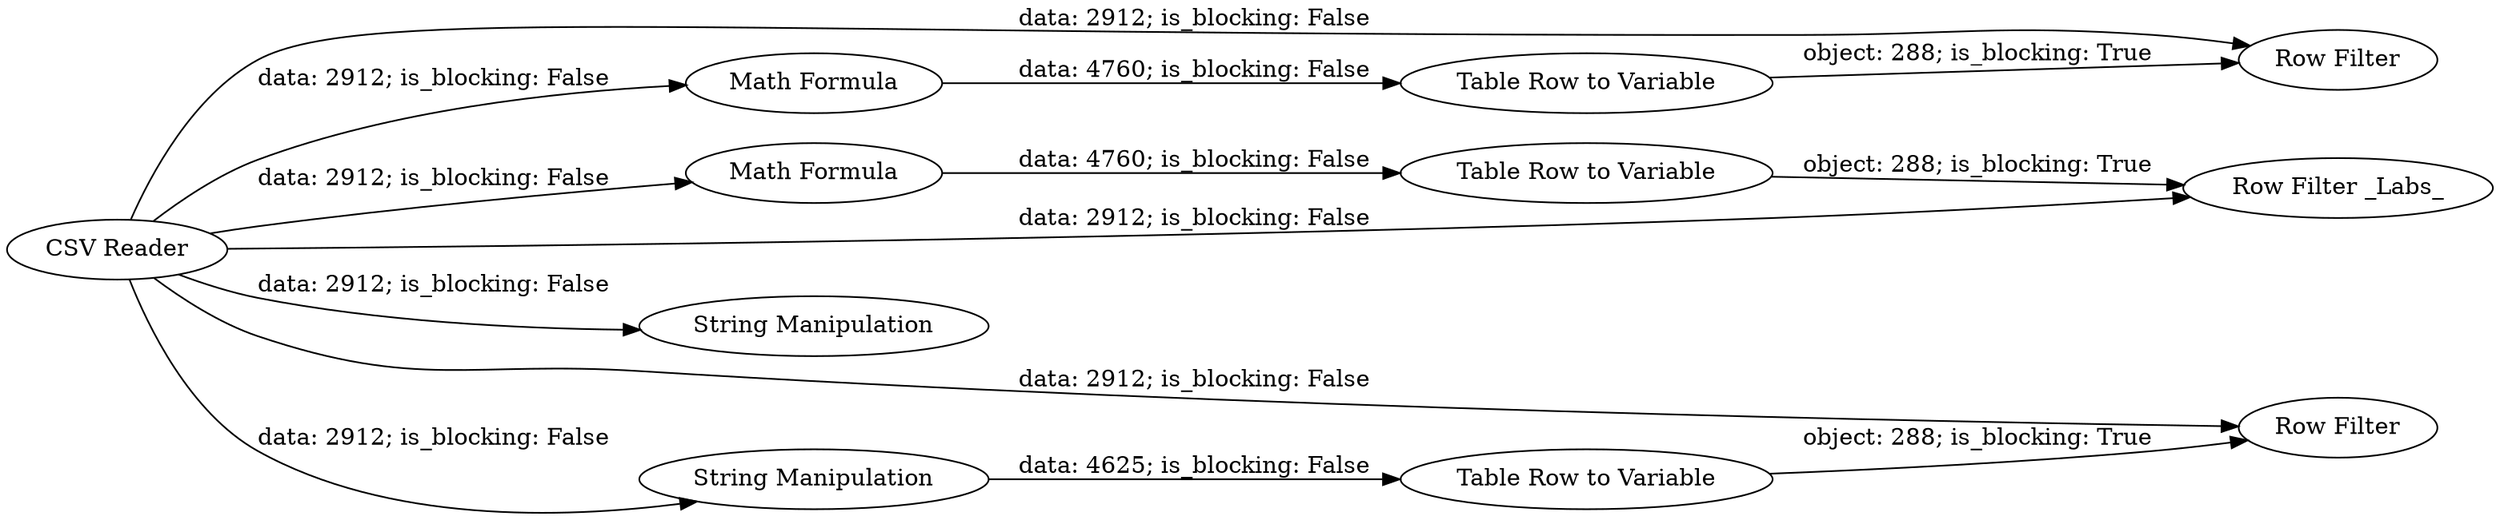 digraph {
	"-3958114777866306480_1" [label="CSV Reader"]
	"-3958114777866306480_2" [label="Row Filter"]
	"-3958114777866306480_6" [label="Row Filter _Labs_"]
	"-3958114777866306480_10" [label="Table Row to Variable"]
	"-3958114777866306480_9" [label="Math Formula"]
	"-3958114777866306480_3" [label="Math Formula"]
	"-3958114777866306480_8" [label="Table Row to Variable"]
	"-3958114777866306480_4" [label="Table Row to Variable"]
	"-3958114777866306480_11" [label="String Manipulation"]
	"-3958114777866306480_5" [label="Row Filter"]
	"-3958114777866306480_7" [label="String Manipulation"]
	"-3958114777866306480_10" -> "-3958114777866306480_2" [label="object: 288; is_blocking: True"]
	"-3958114777866306480_1" -> "-3958114777866306480_11" [label="data: 2912; is_blocking: False"]
	"-3958114777866306480_1" -> "-3958114777866306480_7" [label="data: 2912; is_blocking: False"]
	"-3958114777866306480_7" -> "-3958114777866306480_8" [label="data: 4625; is_blocking: False"]
	"-3958114777866306480_8" -> "-3958114777866306480_5" [label="object: 288; is_blocking: True"]
	"-3958114777866306480_1" -> "-3958114777866306480_3" [label="data: 2912; is_blocking: False"]
	"-3958114777866306480_1" -> "-3958114777866306480_6" [label="data: 2912; is_blocking: False"]
	"-3958114777866306480_1" -> "-3958114777866306480_2" [label="data: 2912; is_blocking: False"]
	"-3958114777866306480_3" -> "-3958114777866306480_4" [label="data: 4760; is_blocking: False"]
	"-3958114777866306480_1" -> "-3958114777866306480_9" [label="data: 2912; is_blocking: False"]
	"-3958114777866306480_4" -> "-3958114777866306480_6" [label="object: 288; is_blocking: True"]
	"-3958114777866306480_9" -> "-3958114777866306480_10" [label="data: 4760; is_blocking: False"]
	"-3958114777866306480_1" -> "-3958114777866306480_5" [label="data: 2912; is_blocking: False"]
	rankdir=LR
}
